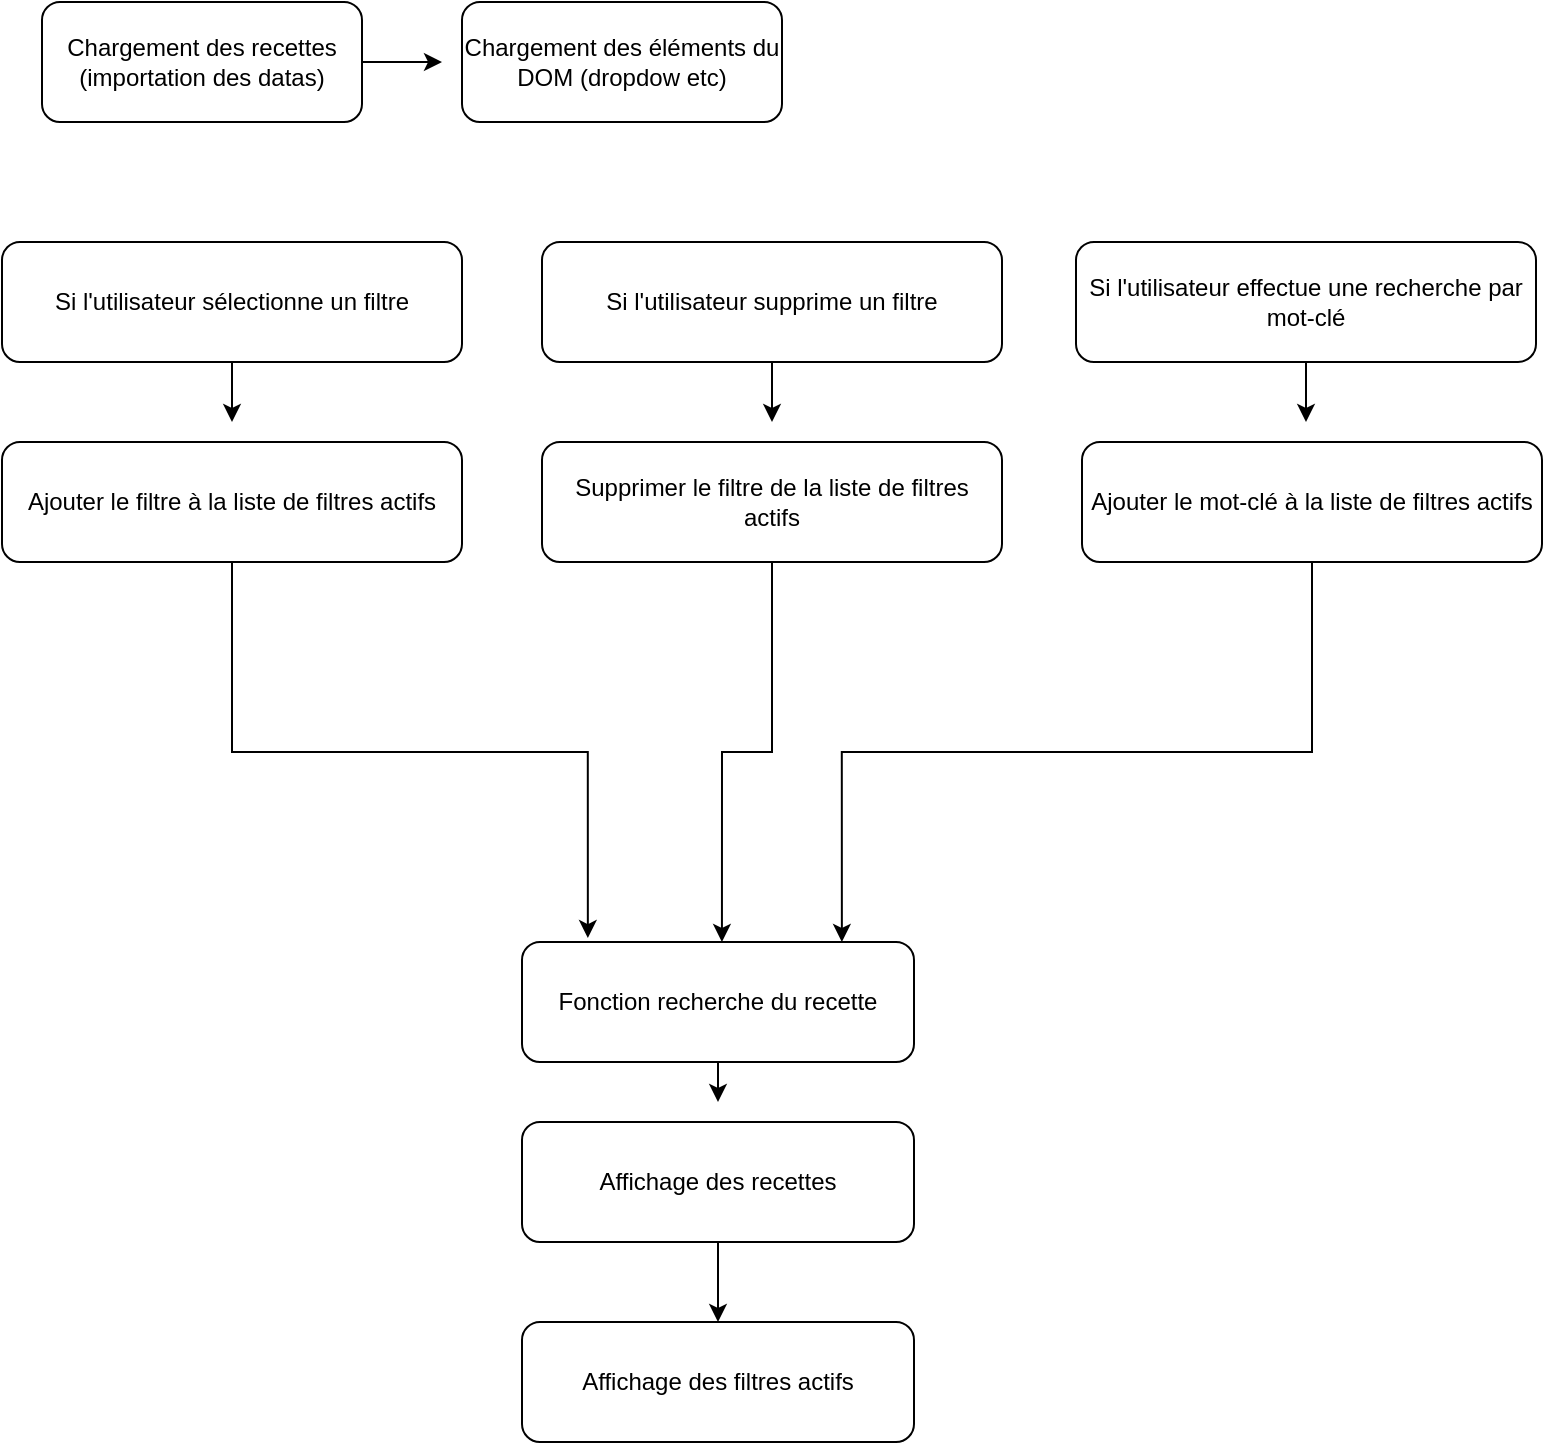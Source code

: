 <mxfile version="24.3.0" type="device">
  <diagram name="Page-1" id="UxE4LC1nv8S3VddRC7AK">
    <mxGraphModel dx="1434" dy="756" grid="1" gridSize="10" guides="1" tooltips="1" connect="1" arrows="1" fold="1" page="1" pageScale="1" pageWidth="827" pageHeight="1169" math="0" shadow="0">
      <root>
        <mxCell id="0" />
        <mxCell id="1" parent="0" />
        <mxCell id="ANnKX_tjaoHVw4pFTCcs-4" style="edgeStyle=orthogonalEdgeStyle;rounded=0;orthogonalLoop=1;jettySize=auto;html=1;" edge="1" parent="1" source="ANnKX_tjaoHVw4pFTCcs-1">
          <mxGeometry relative="1" as="geometry">
            <mxPoint x="280" y="50" as="targetPoint" />
          </mxGeometry>
        </mxCell>
        <mxCell id="ANnKX_tjaoHVw4pFTCcs-1" value="Chargement des recettes (importation des datas)" style="rounded=1;whiteSpace=wrap;html=1;" vertex="1" parent="1">
          <mxGeometry x="80" y="20" width="160" height="60" as="geometry" />
        </mxCell>
        <mxCell id="ANnKX_tjaoHVw4pFTCcs-3" value="Chargement des éléments du DOM (dropdow etc)" style="rounded=1;whiteSpace=wrap;html=1;" vertex="1" parent="1">
          <mxGeometry x="290" y="20" width="160" height="60" as="geometry" />
        </mxCell>
        <mxCell id="ANnKX_tjaoHVw4pFTCcs-5" value="Si l&#39;utilisateur sélectionne un filtre" style="rounded=1;whiteSpace=wrap;html=1;" vertex="1" parent="1">
          <mxGeometry x="60" y="140" width="230" height="60" as="geometry" />
        </mxCell>
        <mxCell id="ANnKX_tjaoHVw4pFTCcs-23" style="edgeStyle=orthogonalEdgeStyle;rounded=0;orthogonalLoop=1;jettySize=auto;html=1;exitX=0.5;exitY=1;exitDx=0;exitDy=0;entryX=0.168;entryY=-0.033;entryDx=0;entryDy=0;entryPerimeter=0;" edge="1" parent="1" source="ANnKX_tjaoHVw4pFTCcs-8" target="ANnKX_tjaoHVw4pFTCcs-10">
          <mxGeometry relative="1" as="geometry">
            <mxPoint x="358" y="485" as="targetPoint" />
          </mxGeometry>
        </mxCell>
        <mxCell id="ANnKX_tjaoHVw4pFTCcs-8" value="Ajouter le filtre à la liste de filtres actifs" style="rounded=1;whiteSpace=wrap;html=1;" vertex="1" parent="1">
          <mxGeometry x="60" y="240" width="230" height="60" as="geometry" />
        </mxCell>
        <mxCell id="ANnKX_tjaoHVw4pFTCcs-9" style="edgeStyle=orthogonalEdgeStyle;rounded=0;orthogonalLoop=1;jettySize=auto;html=1;exitX=0.5;exitY=1;exitDx=0;exitDy=0;entryX=0.5;entryY=-0.167;entryDx=0;entryDy=0;entryPerimeter=0;" edge="1" parent="1" source="ANnKX_tjaoHVw4pFTCcs-5" target="ANnKX_tjaoHVw4pFTCcs-8">
          <mxGeometry relative="1" as="geometry" />
        </mxCell>
        <mxCell id="ANnKX_tjaoHVw4pFTCcs-14" style="edgeStyle=orthogonalEdgeStyle;rounded=0;orthogonalLoop=1;jettySize=auto;html=1;exitX=0.5;exitY=1;exitDx=0;exitDy=0;" edge="1" parent="1" source="ANnKX_tjaoHVw4pFTCcs-10">
          <mxGeometry relative="1" as="geometry">
            <mxPoint x="418" y="570" as="targetPoint" />
          </mxGeometry>
        </mxCell>
        <mxCell id="ANnKX_tjaoHVw4pFTCcs-10" value="Fonction recherche du recette" style="rounded=1;whiteSpace=wrap;html=1;" vertex="1" parent="1">
          <mxGeometry x="320" y="490" width="196" height="60" as="geometry" />
        </mxCell>
        <mxCell id="ANnKX_tjaoHVw4pFTCcs-13" style="edgeStyle=orthogonalEdgeStyle;rounded=0;orthogonalLoop=1;jettySize=auto;html=1;exitX=0.5;exitY=1;exitDx=0;exitDy=0;entryX=0.5;entryY=0;entryDx=0;entryDy=0;" edge="1" parent="1" source="ANnKX_tjaoHVw4pFTCcs-11" target="ANnKX_tjaoHVw4pFTCcs-12">
          <mxGeometry relative="1" as="geometry" />
        </mxCell>
        <mxCell id="ANnKX_tjaoHVw4pFTCcs-11" value="Affichage des recettes" style="rounded=1;whiteSpace=wrap;html=1;" vertex="1" parent="1">
          <mxGeometry x="320" y="580" width="196" height="60" as="geometry" />
        </mxCell>
        <mxCell id="ANnKX_tjaoHVw4pFTCcs-12" value="Affichage des filtres actifs" style="rounded=1;whiteSpace=wrap;html=1;" vertex="1" parent="1">
          <mxGeometry x="320" y="680" width="196" height="60" as="geometry" />
        </mxCell>
        <mxCell id="ANnKX_tjaoHVw4pFTCcs-22" style="edgeStyle=orthogonalEdgeStyle;rounded=0;orthogonalLoop=1;jettySize=auto;html=1;exitX=0.5;exitY=1;exitDx=0;exitDy=0;entryX=0.51;entryY=0;entryDx=0;entryDy=0;entryPerimeter=0;" edge="1" parent="1" source="ANnKX_tjaoHVw4pFTCcs-15" target="ANnKX_tjaoHVw4pFTCcs-10">
          <mxGeometry relative="1" as="geometry">
            <mxPoint x="400" y="480" as="targetPoint" />
          </mxGeometry>
        </mxCell>
        <mxCell id="ANnKX_tjaoHVw4pFTCcs-15" value="Supprimer le filtre de la liste de filtres actifs" style="rounded=1;whiteSpace=wrap;html=1;" vertex="1" parent="1">
          <mxGeometry x="330" y="240" width="230" height="60" as="geometry" />
        </mxCell>
        <mxCell id="ANnKX_tjaoHVw4pFTCcs-17" style="edgeStyle=orthogonalEdgeStyle;rounded=0;orthogonalLoop=1;jettySize=auto;html=1;exitX=0.5;exitY=1;exitDx=0;exitDy=0;" edge="1" parent="1" source="ANnKX_tjaoHVw4pFTCcs-16">
          <mxGeometry relative="1" as="geometry">
            <mxPoint x="445" y="230" as="targetPoint" />
          </mxGeometry>
        </mxCell>
        <mxCell id="ANnKX_tjaoHVw4pFTCcs-16" value="Si l&#39;utilisateur supprime un filtre" style="rounded=1;whiteSpace=wrap;html=1;" vertex="1" parent="1">
          <mxGeometry x="330" y="140" width="230" height="60" as="geometry" />
        </mxCell>
        <mxCell id="ANnKX_tjaoHVw4pFTCcs-20" style="edgeStyle=orthogonalEdgeStyle;rounded=0;orthogonalLoop=1;jettySize=auto;html=1;exitX=0.5;exitY=1;exitDx=0;exitDy=0;" edge="1" parent="1" source="ANnKX_tjaoHVw4pFTCcs-18">
          <mxGeometry relative="1" as="geometry">
            <mxPoint x="712" y="230" as="targetPoint" />
          </mxGeometry>
        </mxCell>
        <mxCell id="ANnKX_tjaoHVw4pFTCcs-18" value="Si l&#39;utilisateur effectue une recherche par mot-clé" style="rounded=1;whiteSpace=wrap;html=1;" vertex="1" parent="1">
          <mxGeometry x="597" y="140" width="230" height="60" as="geometry" />
        </mxCell>
        <mxCell id="ANnKX_tjaoHVw4pFTCcs-19" value="Ajouter le mot-clé à la liste de filtres actifs" style="rounded=1;whiteSpace=wrap;html=1;" vertex="1" parent="1">
          <mxGeometry x="600" y="240" width="230" height="60" as="geometry" />
        </mxCell>
        <mxCell id="ANnKX_tjaoHVw4pFTCcs-21" style="edgeStyle=orthogonalEdgeStyle;rounded=0;orthogonalLoop=1;jettySize=auto;html=1;exitX=0.5;exitY=1;exitDx=0;exitDy=0;entryX=0.816;entryY=0;entryDx=0;entryDy=0;entryPerimeter=0;" edge="1" parent="1" source="ANnKX_tjaoHVw4pFTCcs-19" target="ANnKX_tjaoHVw4pFTCcs-10">
          <mxGeometry relative="1" as="geometry" />
        </mxCell>
      </root>
    </mxGraphModel>
  </diagram>
</mxfile>
